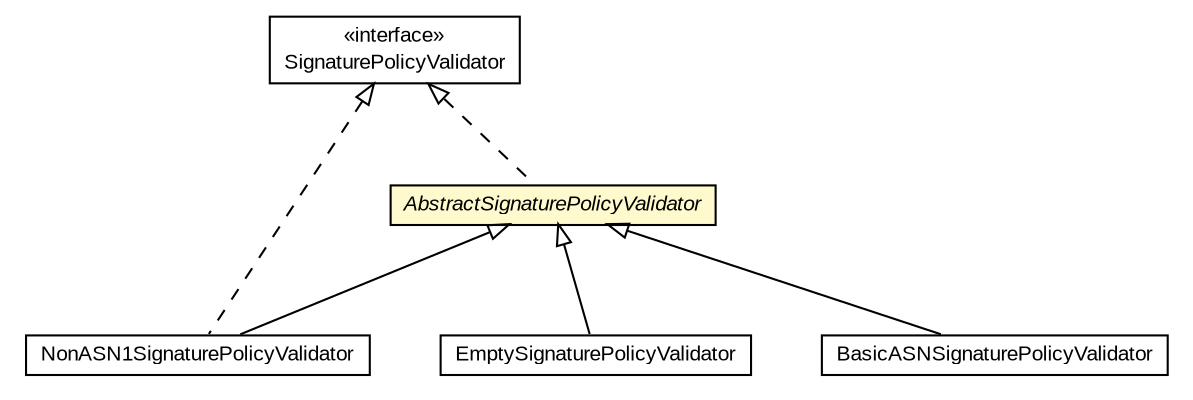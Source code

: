 #!/usr/local/bin/dot
#
# Class diagram 
# Generated by UMLGraph version R5_6-24-gf6e263 (http://www.umlgraph.org/)
#

digraph G {
	edge [fontname="arial",fontsize=10,labelfontname="arial",labelfontsize=10];
	node [fontname="arial",fontsize=10,shape=plaintext];
	nodesep=0.25;
	ranksep=0.5;
	// eu.europa.esig.dss.validation.SignaturePolicyValidator
	c144022 [label=<<table title="eu.europa.esig.dss.validation.SignaturePolicyValidator" border="0" cellborder="1" cellspacing="0" cellpadding="2" port="p" href="./SignaturePolicyValidator.html">
		<tr><td><table border="0" cellspacing="0" cellpadding="1">
<tr><td align="center" balign="center"> &#171;interface&#187; </td></tr>
<tr><td align="center" balign="center"> SignaturePolicyValidator </td></tr>
		</table></td></tr>
		</table>>, URL="./SignaturePolicyValidator.html", fontname="arial", fontcolor="black", fontsize=10.0];
	// eu.europa.esig.dss.validation.NonASN1SignaturePolicyValidator
	c144031 [label=<<table title="eu.europa.esig.dss.validation.NonASN1SignaturePolicyValidator" border="0" cellborder="1" cellspacing="0" cellpadding="2" port="p" href="./NonASN1SignaturePolicyValidator.html">
		<tr><td><table border="0" cellspacing="0" cellpadding="1">
<tr><td align="center" balign="center"> NonASN1SignaturePolicyValidator </td></tr>
		</table></td></tr>
		</table>>, URL="./NonASN1SignaturePolicyValidator.html", fontname="arial", fontcolor="black", fontsize=10.0];
	// eu.europa.esig.dss.validation.EmptySignaturePolicyValidator
	c144034 [label=<<table title="eu.europa.esig.dss.validation.EmptySignaturePolicyValidator" border="0" cellborder="1" cellspacing="0" cellpadding="2" port="p" href="./EmptySignaturePolicyValidator.html">
		<tr><td><table border="0" cellspacing="0" cellpadding="1">
<tr><td align="center" balign="center"> EmptySignaturePolicyValidator </td></tr>
		</table></td></tr>
		</table>>, URL="./EmptySignaturePolicyValidator.html", fontname="arial", fontcolor="black", fontsize=10.0];
	// eu.europa.esig.dss.validation.BasicASNSignaturePolicyValidator
	c144052 [label=<<table title="eu.europa.esig.dss.validation.BasicASNSignaturePolicyValidator" border="0" cellborder="1" cellspacing="0" cellpadding="2" port="p" href="./BasicASNSignaturePolicyValidator.html">
		<tr><td><table border="0" cellspacing="0" cellpadding="1">
<tr><td align="center" balign="center"> BasicASNSignaturePolicyValidator </td></tr>
		</table></td></tr>
		</table>>, URL="./BasicASNSignaturePolicyValidator.html", fontname="arial", fontcolor="black", fontsize=10.0];
	// eu.europa.esig.dss.validation.AbstractSignaturePolicyValidator
	c144054 [label=<<table title="eu.europa.esig.dss.validation.AbstractSignaturePolicyValidator" border="0" cellborder="1" cellspacing="0" cellpadding="2" port="p" bgcolor="lemonChiffon" href="./AbstractSignaturePolicyValidator.html">
		<tr><td><table border="0" cellspacing="0" cellpadding="1">
<tr><td align="center" balign="center"><font face="arial italic"> AbstractSignaturePolicyValidator </font></td></tr>
		</table></td></tr>
		</table>>, URL="./AbstractSignaturePolicyValidator.html", fontname="arial", fontcolor="black", fontsize=10.0];
	//eu.europa.esig.dss.validation.NonASN1SignaturePolicyValidator extends eu.europa.esig.dss.validation.AbstractSignaturePolicyValidator
	c144054:p -> c144031:p [dir=back,arrowtail=empty];
	//eu.europa.esig.dss.validation.NonASN1SignaturePolicyValidator implements eu.europa.esig.dss.validation.SignaturePolicyValidator
	c144022:p -> c144031:p [dir=back,arrowtail=empty,style=dashed];
	//eu.europa.esig.dss.validation.EmptySignaturePolicyValidator extends eu.europa.esig.dss.validation.AbstractSignaturePolicyValidator
	c144054:p -> c144034:p [dir=back,arrowtail=empty];
	//eu.europa.esig.dss.validation.BasicASNSignaturePolicyValidator extends eu.europa.esig.dss.validation.AbstractSignaturePolicyValidator
	c144054:p -> c144052:p [dir=back,arrowtail=empty];
	//eu.europa.esig.dss.validation.AbstractSignaturePolicyValidator implements eu.europa.esig.dss.validation.SignaturePolicyValidator
	c144022:p -> c144054:p [dir=back,arrowtail=empty,style=dashed];
}

